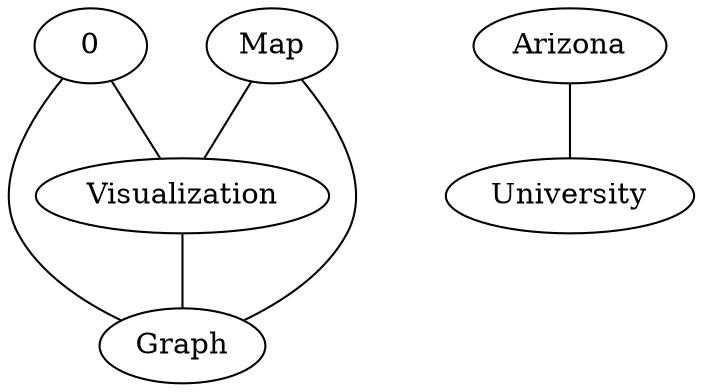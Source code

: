graph {
  "0";
  "1" [cluster="3", label="Visualization", pos="270.82,243.14"];
  "2" [cluster="2", label="Graph", pos="271.43,16.263"];
  "3" [cluster="2", label="Arizona", pos="670.15,16.263"];
  "4" [cluster="2", label="University", pos="415.11,16.263"];
  "5" [cluster="1", label="Map", pos="513.44,131.26"];
  "0" -- "1";
  "1" -- "2";
  "0" -- "2";
  "3" -- "4";
  "5" -- "1";
  "5" -- "2";
}